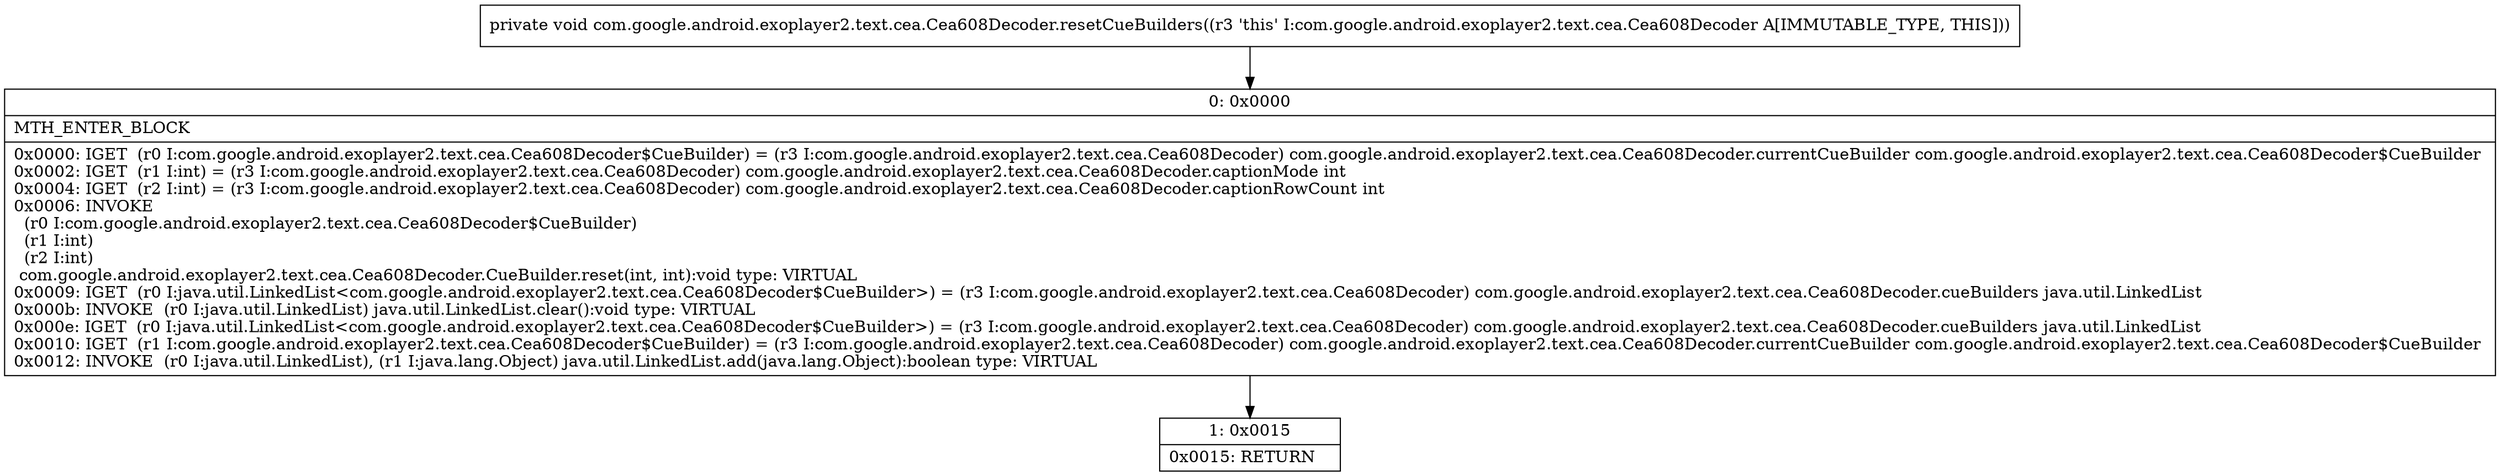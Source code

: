 digraph "CFG forcom.google.android.exoplayer2.text.cea.Cea608Decoder.resetCueBuilders()V" {
Node_0 [shape=record,label="{0\:\ 0x0000|MTH_ENTER_BLOCK\l|0x0000: IGET  (r0 I:com.google.android.exoplayer2.text.cea.Cea608Decoder$CueBuilder) = (r3 I:com.google.android.exoplayer2.text.cea.Cea608Decoder) com.google.android.exoplayer2.text.cea.Cea608Decoder.currentCueBuilder com.google.android.exoplayer2.text.cea.Cea608Decoder$CueBuilder \l0x0002: IGET  (r1 I:int) = (r3 I:com.google.android.exoplayer2.text.cea.Cea608Decoder) com.google.android.exoplayer2.text.cea.Cea608Decoder.captionMode int \l0x0004: IGET  (r2 I:int) = (r3 I:com.google.android.exoplayer2.text.cea.Cea608Decoder) com.google.android.exoplayer2.text.cea.Cea608Decoder.captionRowCount int \l0x0006: INVOKE  \l  (r0 I:com.google.android.exoplayer2.text.cea.Cea608Decoder$CueBuilder)\l  (r1 I:int)\l  (r2 I:int)\l com.google.android.exoplayer2.text.cea.Cea608Decoder.CueBuilder.reset(int, int):void type: VIRTUAL \l0x0009: IGET  (r0 I:java.util.LinkedList\<com.google.android.exoplayer2.text.cea.Cea608Decoder$CueBuilder\>) = (r3 I:com.google.android.exoplayer2.text.cea.Cea608Decoder) com.google.android.exoplayer2.text.cea.Cea608Decoder.cueBuilders java.util.LinkedList \l0x000b: INVOKE  (r0 I:java.util.LinkedList) java.util.LinkedList.clear():void type: VIRTUAL \l0x000e: IGET  (r0 I:java.util.LinkedList\<com.google.android.exoplayer2.text.cea.Cea608Decoder$CueBuilder\>) = (r3 I:com.google.android.exoplayer2.text.cea.Cea608Decoder) com.google.android.exoplayer2.text.cea.Cea608Decoder.cueBuilders java.util.LinkedList \l0x0010: IGET  (r1 I:com.google.android.exoplayer2.text.cea.Cea608Decoder$CueBuilder) = (r3 I:com.google.android.exoplayer2.text.cea.Cea608Decoder) com.google.android.exoplayer2.text.cea.Cea608Decoder.currentCueBuilder com.google.android.exoplayer2.text.cea.Cea608Decoder$CueBuilder \l0x0012: INVOKE  (r0 I:java.util.LinkedList), (r1 I:java.lang.Object) java.util.LinkedList.add(java.lang.Object):boolean type: VIRTUAL \l}"];
Node_1 [shape=record,label="{1\:\ 0x0015|0x0015: RETURN   \l}"];
MethodNode[shape=record,label="{private void com.google.android.exoplayer2.text.cea.Cea608Decoder.resetCueBuilders((r3 'this' I:com.google.android.exoplayer2.text.cea.Cea608Decoder A[IMMUTABLE_TYPE, THIS])) }"];
MethodNode -> Node_0;
Node_0 -> Node_1;
}

